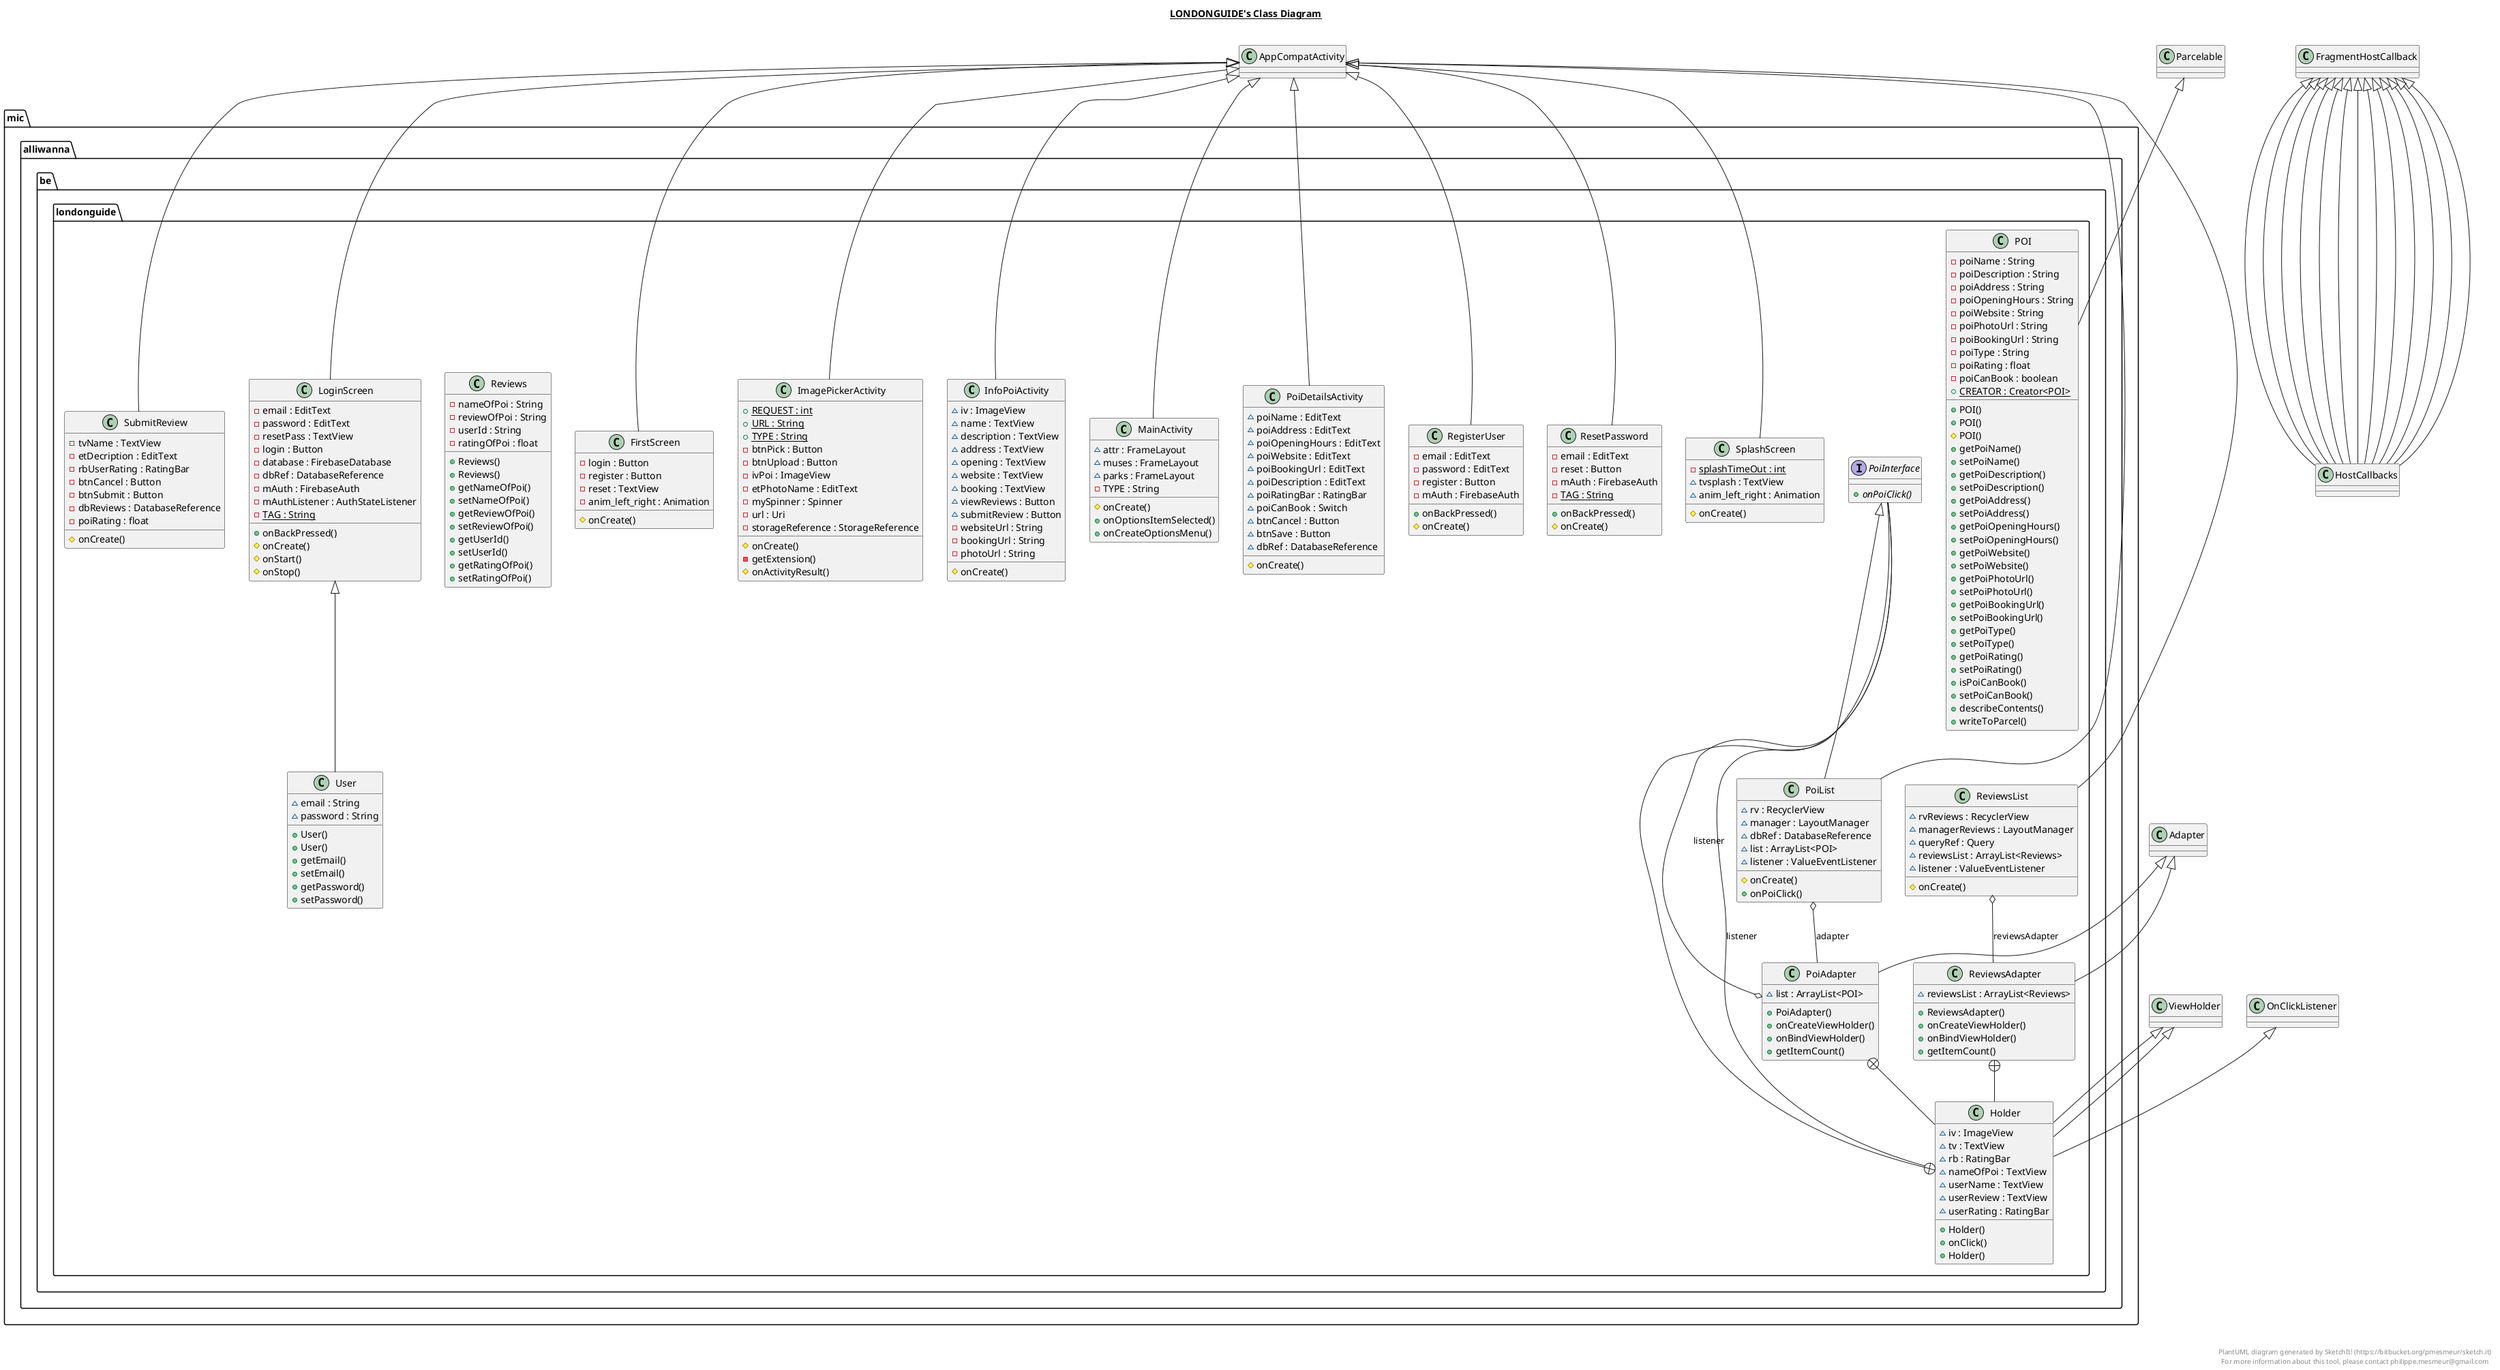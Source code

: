 @startuml

title __LONDONGUIDE's Class Diagram__\n

  package mic.alliwanna.be.londonguide {
    class FirstScreen {
        - login : Button
        - register : Button
        - reset : TextView
        - anim_left_right : Animation
        # onCreate()
    }
  }
  

  package mic.alliwanna.be.londonguide {
    class ImagePickerActivity {
        {static} + REQUEST : int
        {static} + URL : String
        {static} + TYPE : String
        - btnPick : Button
        - btnUpload : Button
        - ivPoi : ImageView
        - etPhotoName : EditText
        - mySpinner : Spinner
        - url : Uri
        - storageReference : StorageReference
        # onCreate()
        - getExtension()
        # onActivityResult()
    }
  }
  

  package mic.alliwanna.be.londonguide {
    class InfoPoiActivity {
        ~ iv : ImageView
        ~ name : TextView
        ~ description : TextView
        ~ address : TextView
        ~ opening : TextView
        ~ website : TextView
        ~ booking : TextView
        ~ viewReviews : Button
        ~ submitReview : Button
        - websiteUrl : String
        - bookingUrl : String
        - photoUrl : String
        # onCreate()
    }
  }
  

  package mic.alliwanna.be.londonguide {
    class LoginScreen {
        - email : EditText
        - password : EditText
        - resetPass : TextView
        - login : Button
        - database : FirebaseDatabase
        - dbRef : DatabaseReference
        - mAuth : FirebaseAuth
        - mAuthListener : AuthStateListener
        {static} - TAG : String
        + onBackPressed()
        # onCreate()
        # onStart()
        # onStop()
    }
  }
  

  package mic.alliwanna.be.londonguide {
    class MainActivity {
        ~ attr : FrameLayout
        ~ muses : FrameLayout
        ~ parks : FrameLayout
        - TYPE : String
        # onCreate()
        + onOptionsItemSelected()
        + onCreateOptionsMenu()
    }
  }
  

  package mic.alliwanna.be.londonguide {
    class POI {
        - poiName : String
        - poiDescription : String
        - poiAddress : String
        - poiOpeningHours : String
        - poiWebsite : String
        - poiPhotoUrl : String
        - poiBookingUrl : String
        - poiType : String
        - poiRating : float
        - poiCanBook : boolean
        {static} + CREATOR : Creator<POI>
        + POI()
        + POI()
        # POI()
        + getPoiName()
        + setPoiName()
        + getPoiDescription()
        + setPoiDescription()
        + getPoiAddress()
        + setPoiAddress()
        + getPoiOpeningHours()
        + setPoiOpeningHours()
        + getPoiWebsite()
        + setPoiWebsite()
        + getPoiPhotoUrl()
        + setPoiPhotoUrl()
        + getPoiBookingUrl()
        + setPoiBookingUrl()
        + getPoiType()
        + setPoiType()
        + getPoiRating()
        + setPoiRating()
        + isPoiCanBook()
        + setPoiCanBook()
        + describeContents()
        + writeToParcel()
    }
  }
  

  package mic.alliwanna.be.londonguide {
    class PoiAdapter {
        ~ list : ArrayList<POI>
        + PoiAdapter()
        + onCreateViewHolder()
        + onBindViewHolder()
        + getItemCount()
    }
  }
  

  package mic.alliwanna.be.londonguide {
    class Holder {
        ~ iv : ImageView
        ~ tv : TextView
        ~ rb : RatingBar
        + Holder()
        + onClick()
    }
  }
  

  package mic.alliwanna.be.londonguide {
    interface PoiInterface {
        {abstract} + onPoiClick()
    }
  }
  

  package mic.alliwanna.be.londonguide {
    class PoiDetailsActivity {
        ~ poiName : EditText
        ~ poiAddress : EditText
        ~ poiOpeningHours : EditText
        ~ poiWebsite : EditText
        ~ poiBookingUrl : EditText
        ~ poiDescription : EditText
        ~ poiRatingBar : RatingBar
        ~ poiCanBook : Switch
        ~ btnCancel : Button
        ~ btnSave : Button
        ~ dbRef : DatabaseReference
        # onCreate()
    }
  }
  

  package mic.alliwanna.be.londonguide {
    class PoiList {
        ~ rv : RecyclerView
        ~ manager : LayoutManager
        ~ dbRef : DatabaseReference
        ~ list : ArrayList<POI>
        ~ listener : ValueEventListener
        # onCreate()
        + onPoiClick()
    }
  }
  

  package mic.alliwanna.be.londonguide {
    class RegisterUser {
        - email : EditText
        - password : EditText
        - register : Button
        - mAuth : FirebaseAuth
        + onBackPressed()
        # onCreate()
    }
  }
  

  package mic.alliwanna.be.londonguide {
    class ResetPassword {
        - email : EditText
        - reset : Button
        - mAuth : FirebaseAuth
        {static} - TAG : String
        + onBackPressed()
        # onCreate()
    }
  }
  

  package mic.alliwanna.be.londonguide {
    class Reviews {
        - nameOfPoi : String
        - reviewOfPoi : String
        - userId : String
        - ratingOfPoi : float
        + Reviews()
        + Reviews()
        + getNameOfPoi()
        + setNameOfPoi()
        + getReviewOfPoi()
        + setReviewOfPoi()
        + getUserId()
        + setUserId()
        + getRatingOfPoi()
        + setRatingOfPoi()
    }
  }
  

  package mic.alliwanna.be.londonguide {
    class ReviewsAdapter {
        ~ reviewsList : ArrayList<Reviews>
        + ReviewsAdapter()
        + onCreateViewHolder()
        + onBindViewHolder()
        + getItemCount()
    }
  }
  

  package mic.alliwanna.be.londonguide {
    class Holder {
        ~ nameOfPoi : TextView
        ~ userName : TextView
        ~ userReview : TextView
        ~ userRating : RatingBar
        + Holder()
    }
  }
  

  package mic.alliwanna.be.londonguide {
    class ReviewsList {
        ~ rvReviews : RecyclerView
        ~ managerReviews : LayoutManager
        ~ queryRef : Query
        ~ reviewsList : ArrayList<Reviews>
        ~ listener : ValueEventListener
        # onCreate()
    }
  }
  

  package mic.alliwanna.be.londonguide {
    class SplashScreen {
        {static} - splashTimeOut : int
        ~ tvsplash : TextView
        ~ anim_left_right : Animation
        # onCreate()
    }
  }
  

  package mic.alliwanna.be.londonguide {
    class SubmitReview {
        - tvName : TextView
        - etDecription : EditText
        - rbUserRating : RatingBar
        - btnCancel : Button
        - btnSubmit : Button
        - dbReviews : DatabaseReference
        - poiRating : float
        # onCreate()
    }
  }
  

  package mic.alliwanna.be.londonguide {
    class User {
        ~ email : String
        ~ password : String
        + User()
        + User()
        + getEmail()
        + setEmail()
        + getPassword()
        + setPassword()
    }
  }
  

  FirstScreen -up-|> AppCompatActivity
  HostCallbacks -up-|> FragmentHostCallback
  ImagePickerActivity -up-|> AppCompatActivity
  HostCallbacks -up-|> FragmentHostCallback
  InfoPoiActivity -up-|> AppCompatActivity
  HostCallbacks -up-|> FragmentHostCallback
  LoginScreen -up-|> AppCompatActivity
  HostCallbacks -up-|> FragmentHostCallback
  MainActivity -up-|> AppCompatActivity
  HostCallbacks -up-|> FragmentHostCallback
  POI -up-|> Parcelable
  PoiAdapter -up-|> Adapter
  PoiAdapter o-- PoiInterface : listener
  PoiAdapter +-down- Holder
  Holder -up-|> OnClickListener
  Holder -up-|> ViewHolder
  Holder o-- PoiInterface : listener
  Holder +-down- PoiInterface
  PoiDetailsActivity -up-|> AppCompatActivity
  HostCallbacks -up-|> FragmentHostCallback
  PoiList -up-|> PoiInterface
  PoiList -up-|> AppCompatActivity
  PoiList o-- PoiAdapter : adapter
  HostCallbacks -up-|> FragmentHostCallback
  RegisterUser -up-|> AppCompatActivity
  HostCallbacks -up-|> FragmentHostCallback
  ResetPassword -up-|> AppCompatActivity
  HostCallbacks -up-|> FragmentHostCallback
  ReviewsAdapter -up-|> Adapter
  ReviewsAdapter +-down- Holder
  Holder -up-|> ViewHolder
  ReviewsList -up-|> AppCompatActivity
  ReviewsList o-- ReviewsAdapter : reviewsAdapter
  HostCallbacks -up-|> FragmentHostCallback
  SplashScreen -up-|> AppCompatActivity
  HostCallbacks -up-|> FragmentHostCallback
  SubmitReview -up-|> AppCompatActivity
  HostCallbacks -up-|> FragmentHostCallback
  User -up-|> LoginScreen
  HostCallbacks -up-|> FragmentHostCallback


right footer


PlantUML diagram generated by SketchIt! (https://bitbucket.org/pmesmeur/sketch.it)
For more information about this tool, please contact philippe.mesmeur@gmail.com
endfooter

@enduml
